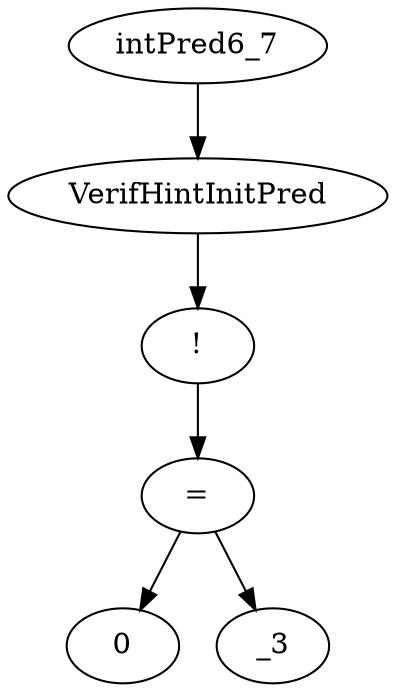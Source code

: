 digraph dag {
0 [label="intPred6_7"];
1 [label="VerifHintInitPred"];
2 [label="!"];
3 [label="="];
4 [label="0"];
5 [label="_3"];
"0" -> "1"[label=""]
"1" -> "2"[label=""]
"2" -> "3"[label=""]
"3" -> "5"[label=""]
"3" -> "4"[label=""]
}
